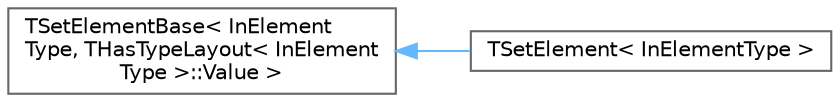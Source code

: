digraph "Graphical Class Hierarchy"
{
 // INTERACTIVE_SVG=YES
 // LATEX_PDF_SIZE
  bgcolor="transparent";
  edge [fontname=Helvetica,fontsize=10,labelfontname=Helvetica,labelfontsize=10];
  node [fontname=Helvetica,fontsize=10,shape=box,height=0.2,width=0.4];
  rankdir="LR";
  Node0 [id="Node000000",label="TSetElementBase\< InElement\lType, THasTypeLayout\< InElement\lType \>::Value \>",height=0.2,width=0.4,color="grey40", fillcolor="white", style="filled",URL="$db/dd4/classTSetElementBase.html",tooltip=" "];
  Node0 -> Node1 [id="edge8393_Node000000_Node000001",dir="back",color="steelblue1",style="solid",tooltip=" "];
  Node1 [id="Node000001",label="TSetElement\< InElementType \>",height=0.2,width=0.4,color="grey40", fillcolor="white", style="filled",URL="$db/d03/classTSetElement.html",tooltip="An element in the set."];
}
